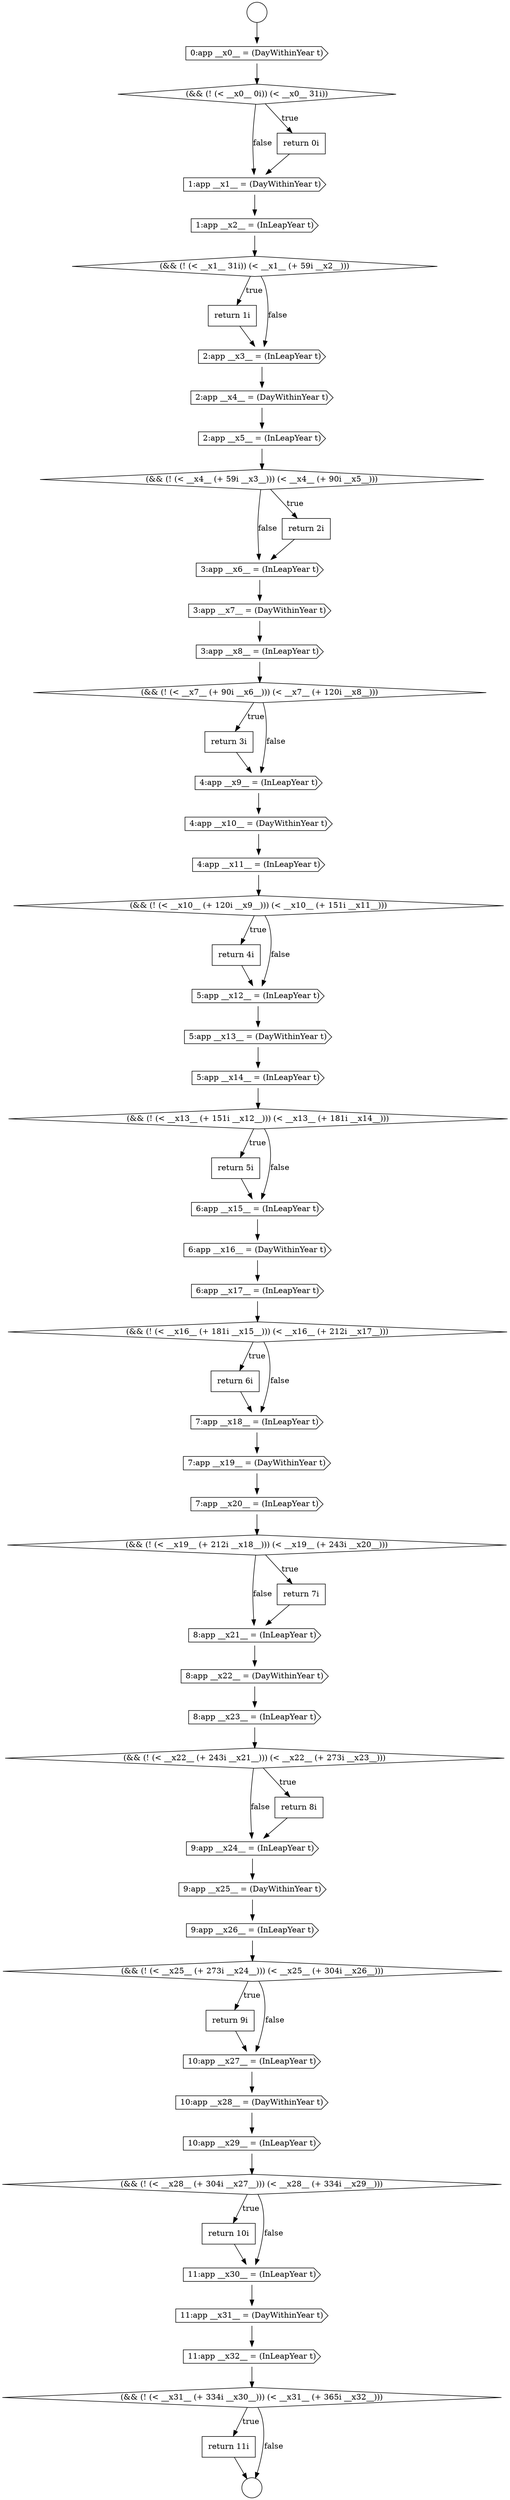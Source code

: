digraph {
  node18723 [shape=cds, label=<<font color="black">10:app __x28__ = (DayWithinYear t)</font>> color="black" fillcolor="white" style=filled]
  node18688 [shape=cds, label=<<font color="black">3:app __x7__ = (DayWithinYear t)</font>> color="black" fillcolor="white" style=filled]
  node18713 [shape=cds, label=<<font color="black">8:app __x22__ = (DayWithinYear t)</font>> color="black" fillcolor="white" style=filled]
  node18673 [shape=circle label=" " color="black" fillcolor="white" style=filled]
  node18685 [shape=diamond, label=<<font color="black">(&amp;&amp; (! (&lt; __x4__ (+ 59i __x3__))) (&lt; __x4__ (+ 90i __x5__)))</font>> color="black" fillcolor="white" style=filled]
  node18721 [shape=none, margin=0, label=<<font color="black">
    <table border="0" cellborder="1" cellspacing="0" cellpadding="10">
      <tr><td align="left">return 9i</td></tr>
    </table>
  </font>> color="black" fillcolor="white" style=filled]
  node18731 [shape=none, margin=0, label=<<font color="black">
    <table border="0" cellborder="1" cellspacing="0" cellpadding="10">
      <tr><td align="left">return 11i</td></tr>
    </table>
  </font>> color="black" fillcolor="white" style=filled]
  node18676 [shape=diamond, label=<<font color="black">(&amp;&amp; (! (&lt; __x0__ 0i)) (&lt; __x0__ 31i))</font>> color="black" fillcolor="white" style=filled]
  node18683 [shape=cds, label=<<font color="black">2:app __x4__ = (DayWithinYear t)</font>> color="black" fillcolor="white" style=filled]
  node18699 [shape=cds, label=<<font color="black">5:app __x14__ = (InLeapYear t)</font>> color="black" fillcolor="white" style=filled]
  node18687 [shape=cds, label=<<font color="black">3:app __x6__ = (InLeapYear t)</font>> color="black" fillcolor="white" style=filled]
  node18675 [shape=cds, label=<<font color="black">0:app __x0__ = (DayWithinYear t)</font>> color="black" fillcolor="white" style=filled]
  node18691 [shape=none, margin=0, label=<<font color="black">
    <table border="0" cellborder="1" cellspacing="0" cellpadding="10">
      <tr><td align="left">return 3i</td></tr>
    </table>
  </font>> color="black" fillcolor="white" style=filled]
  node18706 [shape=none, margin=0, label=<<font color="black">
    <table border="0" cellborder="1" cellspacing="0" cellpadding="10">
      <tr><td align="left">return 6i</td></tr>
    </table>
  </font>> color="black" fillcolor="white" style=filled]
  node18678 [shape=cds, label=<<font color="black">1:app __x1__ = (DayWithinYear t)</font>> color="black" fillcolor="white" style=filled]
  node18729 [shape=cds, label=<<font color="black">11:app __x32__ = (InLeapYear t)</font>> color="black" fillcolor="white" style=filled]
  node18684 [shape=cds, label=<<font color="black">2:app __x5__ = (InLeapYear t)</font>> color="black" fillcolor="white" style=filled]
  node18674 [shape=circle label=" " color="black" fillcolor="white" style=filled]
  node18728 [shape=cds, label=<<font color="black">11:app __x31__ = (DayWithinYear t)</font>> color="black" fillcolor="white" style=filled]
  node18717 [shape=cds, label=<<font color="black">9:app __x24__ = (InLeapYear t)</font>> color="black" fillcolor="white" style=filled]
  node18703 [shape=cds, label=<<font color="black">6:app __x16__ = (DayWithinYear t)</font>> color="black" fillcolor="white" style=filled]
  node18700 [shape=diamond, label=<<font color="black">(&amp;&amp; (! (&lt; __x13__ (+ 151i __x12__))) (&lt; __x13__ (+ 181i __x14__)))</font>> color="black" fillcolor="white" style=filled]
  node18681 [shape=none, margin=0, label=<<font color="black">
    <table border="0" cellborder="1" cellspacing="0" cellpadding="10">
      <tr><td align="left">return 1i</td></tr>
    </table>
  </font>> color="black" fillcolor="white" style=filled]
  node18693 [shape=cds, label=<<font color="black">4:app __x10__ = (DayWithinYear t)</font>> color="black" fillcolor="white" style=filled]
  node18710 [shape=diamond, label=<<font color="black">(&amp;&amp; (! (&lt; __x19__ (+ 212i __x18__))) (&lt; __x19__ (+ 243i __x20__)))</font>> color="black" fillcolor="white" style=filled]
  node18725 [shape=diamond, label=<<font color="black">(&amp;&amp; (! (&lt; __x28__ (+ 304i __x27__))) (&lt; __x28__ (+ 334i __x29__)))</font>> color="black" fillcolor="white" style=filled]
  node18722 [shape=cds, label=<<font color="black">10:app __x27__ = (InLeapYear t)</font>> color="black" fillcolor="white" style=filled]
  node18690 [shape=diamond, label=<<font color="black">(&amp;&amp; (! (&lt; __x7__ (+ 90i __x6__))) (&lt; __x7__ (+ 120i __x8__)))</font>> color="black" fillcolor="white" style=filled]
  node18705 [shape=diamond, label=<<font color="black">(&amp;&amp; (! (&lt; __x16__ (+ 181i __x15__))) (&lt; __x16__ (+ 212i __x17__)))</font>> color="black" fillcolor="white" style=filled]
  node18718 [shape=cds, label=<<font color="black">9:app __x25__ = (DayWithinYear t)</font>> color="black" fillcolor="white" style=filled]
  node18677 [shape=none, margin=0, label=<<font color="black">
    <table border="0" cellborder="1" cellspacing="0" cellpadding="10">
      <tr><td align="left">return 0i</td></tr>
    </table>
  </font>> color="black" fillcolor="white" style=filled]
  node18696 [shape=none, margin=0, label=<<font color="black">
    <table border="0" cellborder="1" cellspacing="0" cellpadding="10">
      <tr><td align="left">return 4i</td></tr>
    </table>
  </font>> color="black" fillcolor="white" style=filled]
  node18701 [shape=none, margin=0, label=<<font color="black">
    <table border="0" cellborder="1" cellspacing="0" cellpadding="10">
      <tr><td align="left">return 5i</td></tr>
    </table>
  </font>> color="black" fillcolor="white" style=filled]
  node18714 [shape=cds, label=<<font color="black">8:app __x23__ = (InLeapYear t)</font>> color="black" fillcolor="white" style=filled]
  node18697 [shape=cds, label=<<font color="black">5:app __x12__ = (InLeapYear t)</font>> color="black" fillcolor="white" style=filled]
  node18709 [shape=cds, label=<<font color="black">7:app __x20__ = (InLeapYear t)</font>> color="black" fillcolor="white" style=filled]
  node18704 [shape=cds, label=<<font color="black">6:app __x17__ = (InLeapYear t)</font>> color="black" fillcolor="white" style=filled]
  node18682 [shape=cds, label=<<font color="black">2:app __x3__ = (InLeapYear t)</font>> color="black" fillcolor="white" style=filled]
  node18689 [shape=cds, label=<<font color="black">3:app __x8__ = (InLeapYear t)</font>> color="black" fillcolor="white" style=filled]
  node18726 [shape=none, margin=0, label=<<font color="black">
    <table border="0" cellborder="1" cellspacing="0" cellpadding="10">
      <tr><td align="left">return 10i</td></tr>
    </table>
  </font>> color="black" fillcolor="white" style=filled]
  node18680 [shape=diamond, label=<<font color="black">(&amp;&amp; (! (&lt; __x1__ 31i)) (&lt; __x1__ (+ 59i __x2__)))</font>> color="black" fillcolor="white" style=filled]
  node18695 [shape=diamond, label=<<font color="black">(&amp;&amp; (! (&lt; __x10__ (+ 120i __x9__))) (&lt; __x10__ (+ 151i __x11__)))</font>> color="black" fillcolor="white" style=filled]
  node18708 [shape=cds, label=<<font color="black">7:app __x19__ = (DayWithinYear t)</font>> color="black" fillcolor="white" style=filled]
  node18702 [shape=cds, label=<<font color="black">6:app __x15__ = (InLeapYear t)</font>> color="black" fillcolor="white" style=filled]
  node18712 [shape=cds, label=<<font color="black">8:app __x21__ = (InLeapYear t)</font>> color="black" fillcolor="white" style=filled]
  node18715 [shape=diamond, label=<<font color="black">(&amp;&amp; (! (&lt; __x22__ (+ 243i __x21__))) (&lt; __x22__ (+ 273i __x23__)))</font>> color="black" fillcolor="white" style=filled]
  node18698 [shape=cds, label=<<font color="black">5:app __x13__ = (DayWithinYear t)</font>> color="black" fillcolor="white" style=filled]
  node18686 [shape=none, margin=0, label=<<font color="black">
    <table border="0" cellborder="1" cellspacing="0" cellpadding="10">
      <tr><td align="left">return 2i</td></tr>
    </table>
  </font>> color="black" fillcolor="white" style=filled]
  node18720 [shape=diamond, label=<<font color="black">(&amp;&amp; (! (&lt; __x25__ (+ 273i __x24__))) (&lt; __x25__ (+ 304i __x26__)))</font>> color="black" fillcolor="white" style=filled]
  node18707 [shape=cds, label=<<font color="black">7:app __x18__ = (InLeapYear t)</font>> color="black" fillcolor="white" style=filled]
  node18679 [shape=cds, label=<<font color="black">1:app __x2__ = (InLeapYear t)</font>> color="black" fillcolor="white" style=filled]
  node18692 [shape=cds, label=<<font color="black">4:app __x9__ = (InLeapYear t)</font>> color="black" fillcolor="white" style=filled]
  node18727 [shape=cds, label=<<font color="black">11:app __x30__ = (InLeapYear t)</font>> color="black" fillcolor="white" style=filled]
  node18724 [shape=cds, label=<<font color="black">10:app __x29__ = (InLeapYear t)</font>> color="black" fillcolor="white" style=filled]
  node18730 [shape=diamond, label=<<font color="black">(&amp;&amp; (! (&lt; __x31__ (+ 334i __x30__))) (&lt; __x31__ (+ 365i __x32__)))</font>> color="black" fillcolor="white" style=filled]
  node18711 [shape=none, margin=0, label=<<font color="black">
    <table border="0" cellborder="1" cellspacing="0" cellpadding="10">
      <tr><td align="left">return 7i</td></tr>
    </table>
  </font>> color="black" fillcolor="white" style=filled]
  node18716 [shape=none, margin=0, label=<<font color="black">
    <table border="0" cellborder="1" cellspacing="0" cellpadding="10">
      <tr><td align="left">return 8i</td></tr>
    </table>
  </font>> color="black" fillcolor="white" style=filled]
  node18719 [shape=cds, label=<<font color="black">9:app __x26__ = (InLeapYear t)</font>> color="black" fillcolor="white" style=filled]
  node18694 [shape=cds, label=<<font color="black">4:app __x11__ = (InLeapYear t)</font>> color="black" fillcolor="white" style=filled]
  node18711 -> node18712 [ color="black"]
  node18688 -> node18689 [ color="black"]
  node18676 -> node18677 [label=<<font color="black">true</font>> color="black"]
  node18676 -> node18678 [label=<<font color="black">false</font>> color="black"]
  node18686 -> node18687 [ color="black"]
  node18704 -> node18705 [ color="black"]
  node18723 -> node18724 [ color="black"]
  node18685 -> node18686 [label=<<font color="black">true</font>> color="black"]
  node18685 -> node18687 [label=<<font color="black">false</font>> color="black"]
  node18731 -> node18674 [ color="black"]
  node18720 -> node18721 [label=<<font color="black">true</font>> color="black"]
  node18720 -> node18722 [label=<<font color="black">false</font>> color="black"]
  node18699 -> node18700 [ color="black"]
  node18716 -> node18717 [ color="black"]
  node18722 -> node18723 [ color="black"]
  node18706 -> node18707 [ color="black"]
  node18693 -> node18694 [ color="black"]
  node18714 -> node18715 [ color="black"]
  node18705 -> node18706 [label=<<font color="black">true</font>> color="black"]
  node18705 -> node18707 [label=<<font color="black">false</font>> color="black"]
  node18692 -> node18693 [ color="black"]
  node18701 -> node18702 [ color="black"]
  node18729 -> node18730 [ color="black"]
  node18708 -> node18709 [ color="black"]
  node18724 -> node18725 [ color="black"]
  node18730 -> node18731 [label=<<font color="black">true</font>> color="black"]
  node18730 -> node18674 [label=<<font color="black">false</font>> color="black"]
  node18726 -> node18727 [ color="black"]
  node18694 -> node18695 [ color="black"]
  node18697 -> node18698 [ color="black"]
  node18680 -> node18681 [label=<<font color="black">true</font>> color="black"]
  node18680 -> node18682 [label=<<font color="black">false</font>> color="black"]
  node18718 -> node18719 [ color="black"]
  node18721 -> node18722 [ color="black"]
  node18725 -> node18726 [label=<<font color="black">true</font>> color="black"]
  node18725 -> node18727 [label=<<font color="black">false</font>> color="black"]
  node18712 -> node18713 [ color="black"]
  node18678 -> node18679 [ color="black"]
  node18696 -> node18697 [ color="black"]
  node18728 -> node18729 [ color="black"]
  node18700 -> node18701 [label=<<font color="black">true</font>> color="black"]
  node18700 -> node18702 [label=<<font color="black">false</font>> color="black"]
  node18687 -> node18688 [ color="black"]
  node18689 -> node18690 [ color="black"]
  node18715 -> node18716 [label=<<font color="black">true</font>> color="black"]
  node18715 -> node18717 [label=<<font color="black">false</font>> color="black"]
  node18702 -> node18703 [ color="black"]
  node18690 -> node18691 [label=<<font color="black">true</font>> color="black"]
  node18690 -> node18692 [label=<<font color="black">false</font>> color="black"]
  node18691 -> node18692 [ color="black"]
  node18675 -> node18676 [ color="black"]
  node18681 -> node18682 [ color="black"]
  node18710 -> node18711 [label=<<font color="black">true</font>> color="black"]
  node18710 -> node18712 [label=<<font color="black">false</font>> color="black"]
  node18709 -> node18710 [ color="black"]
  node18719 -> node18720 [ color="black"]
  node18677 -> node18678 [ color="black"]
  node18673 -> node18675 [ color="black"]
  node18727 -> node18728 [ color="black"]
  node18683 -> node18684 [ color="black"]
  node18707 -> node18708 [ color="black"]
  node18713 -> node18714 [ color="black"]
  node18682 -> node18683 [ color="black"]
  node18703 -> node18704 [ color="black"]
  node18698 -> node18699 [ color="black"]
  node18717 -> node18718 [ color="black"]
  node18684 -> node18685 [ color="black"]
  node18679 -> node18680 [ color="black"]
  node18695 -> node18696 [label=<<font color="black">true</font>> color="black"]
  node18695 -> node18697 [label=<<font color="black">false</font>> color="black"]
}
